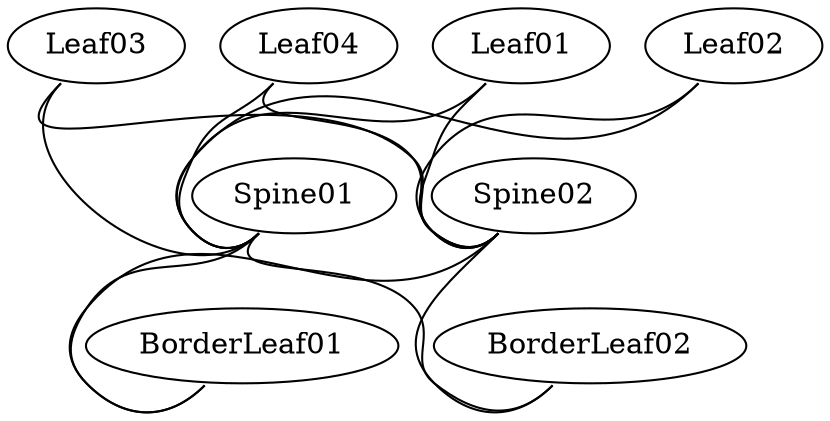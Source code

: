graph "ACME" {

# Leaf to Spine

"Leaf01":"swp49" -- "Spine01":"swp1"
"Leaf01":"swp50" -- "Spine02":"swp1"
"Leaf02":"swp49" -- "Spine01":"swp2"
"Leaf02":"swp50" -- "Spine02":"swp2"
"Leaf03":"swp49" -- "Spine01":"swp3"
"Leaf03":"swp50" -- "Spine02":"swp3"
"Leaf04":"swp49" -- "Spine01":"swp4"
"Leaf04":"swp50" -- "Spine02":"swp4"

# Spine to Border-Leaf

"Spine01":"swp29" -- "BorderLeaf01":"swp1"
"Spine01":"swp30" -- "BorderLeaf02":"swp1"
"Spine02":"swp29" -- "BorderLeaf01":"swp2"
"Spine02":"swp30" -- "BorderLeaf02":"swp2"

}
